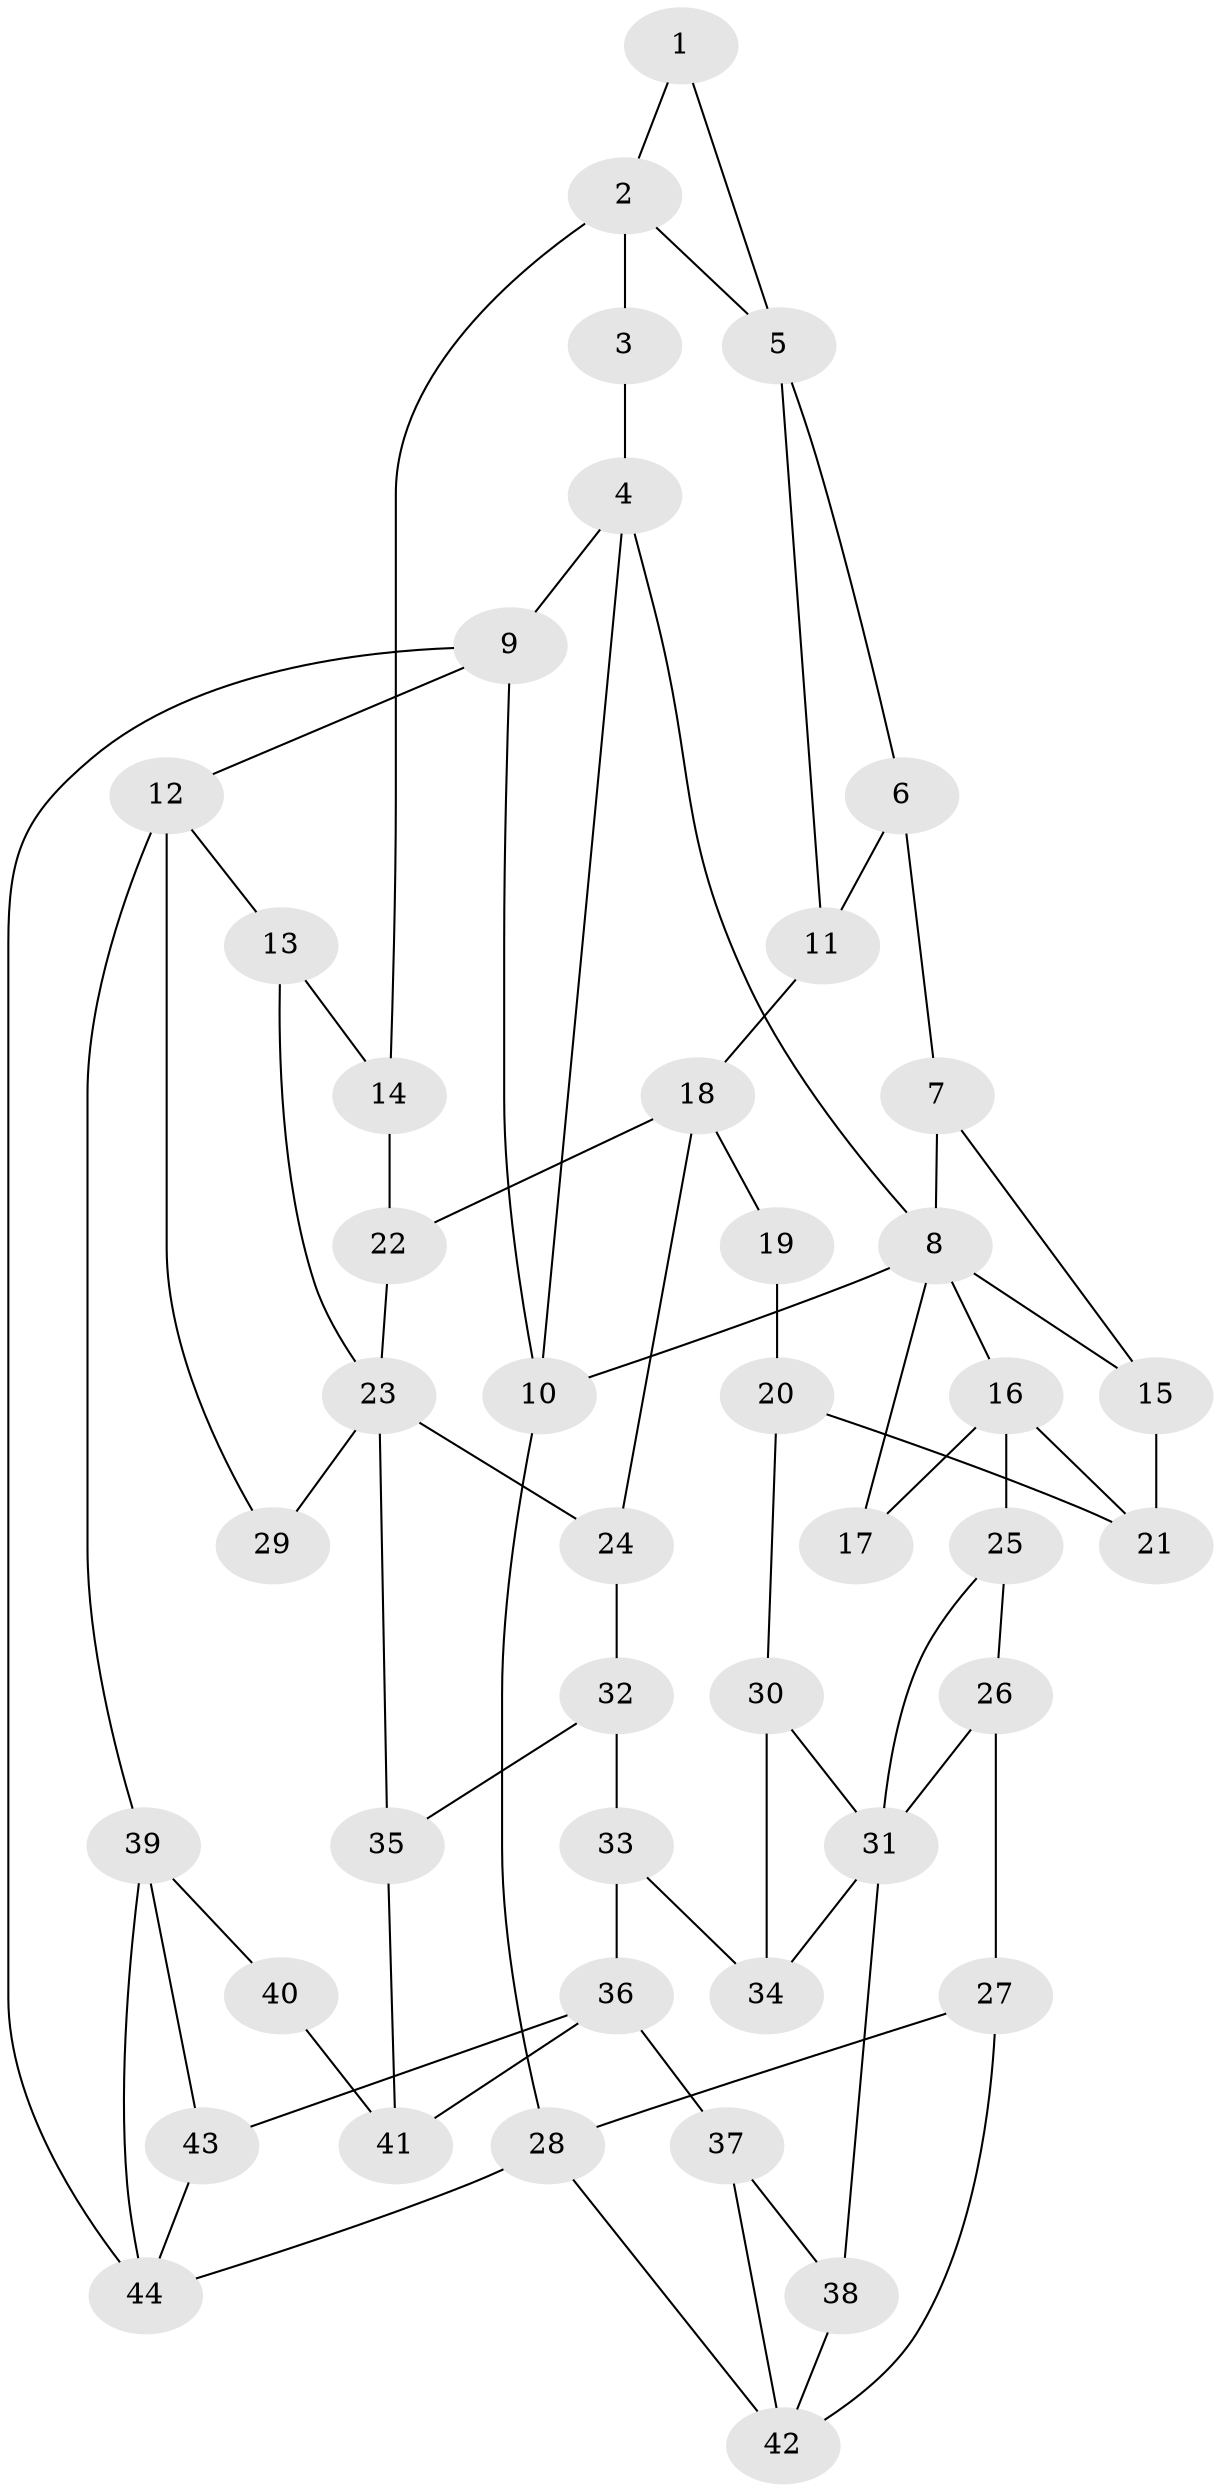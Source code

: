 // original degree distribution, {3: 0.022727272727272728, 5: 0.5, 4: 0.25, 6: 0.22727272727272727}
// Generated by graph-tools (version 1.1) at 2025/38/03/09/25 02:38:35]
// undirected, 44 vertices, 73 edges
graph export_dot {
graph [start="1"]
  node [color=gray90,style=filled];
  1;
  2;
  3;
  4;
  5;
  6;
  7;
  8;
  9;
  10;
  11;
  12;
  13;
  14;
  15;
  16;
  17;
  18;
  19;
  20;
  21;
  22;
  23;
  24;
  25;
  26;
  27;
  28;
  29;
  30;
  31;
  32;
  33;
  34;
  35;
  36;
  37;
  38;
  39;
  40;
  41;
  42;
  43;
  44;
  1 -- 2 [weight=1.0];
  1 -- 5 [weight=1.0];
  2 -- 3 [weight=2.0];
  2 -- 5 [weight=1.0];
  2 -- 14 [weight=2.0];
  3 -- 4 [weight=1.0];
  4 -- 8 [weight=1.0];
  4 -- 9 [weight=1.0];
  4 -- 10 [weight=1.0];
  5 -- 6 [weight=1.0];
  5 -- 11 [weight=1.0];
  6 -- 7 [weight=1.0];
  6 -- 11 [weight=1.0];
  7 -- 8 [weight=1.0];
  7 -- 15 [weight=1.0];
  8 -- 10 [weight=1.0];
  8 -- 15 [weight=1.0];
  8 -- 16 [weight=1.0];
  8 -- 17 [weight=1.0];
  9 -- 10 [weight=1.0];
  9 -- 12 [weight=1.0];
  9 -- 44 [weight=1.0];
  10 -- 28 [weight=1.0];
  11 -- 18 [weight=1.0];
  12 -- 13 [weight=1.0];
  12 -- 29 [weight=1.0];
  12 -- 39 [weight=2.0];
  13 -- 14 [weight=2.0];
  13 -- 23 [weight=1.0];
  14 -- 22 [weight=2.0];
  15 -- 21 [weight=1.0];
  16 -- 17 [weight=2.0];
  16 -- 21 [weight=1.0];
  16 -- 25 [weight=2.0];
  18 -- 19 [weight=2.0];
  18 -- 22 [weight=1.0];
  18 -- 24 [weight=1.0];
  19 -- 20 [weight=1.0];
  20 -- 21 [weight=1.0];
  20 -- 30 [weight=1.0];
  22 -- 23 [weight=1.0];
  23 -- 24 [weight=1.0];
  23 -- 29 [weight=2.0];
  23 -- 35 [weight=1.0];
  24 -- 32 [weight=1.0];
  25 -- 26 [weight=1.0];
  25 -- 31 [weight=1.0];
  26 -- 27 [weight=1.0];
  26 -- 31 [weight=1.0];
  27 -- 28 [weight=1.0];
  27 -- 42 [weight=1.0];
  28 -- 42 [weight=1.0];
  28 -- 44 [weight=1.0];
  30 -- 31 [weight=1.0];
  30 -- 34 [weight=1.0];
  31 -- 34 [weight=1.0];
  31 -- 38 [weight=2.0];
  32 -- 33 [weight=1.0];
  32 -- 35 [weight=1.0];
  33 -- 34 [weight=1.0];
  33 -- 36 [weight=2.0];
  35 -- 41 [weight=1.0];
  36 -- 37 [weight=2.0];
  36 -- 41 [weight=1.0];
  36 -- 43 [weight=1.0];
  37 -- 38 [weight=1.0];
  37 -- 42 [weight=2.0];
  38 -- 42 [weight=2.0];
  39 -- 40 [weight=2.0];
  39 -- 43 [weight=1.0];
  39 -- 44 [weight=1.0];
  40 -- 41 [weight=1.0];
  43 -- 44 [weight=1.0];
}
